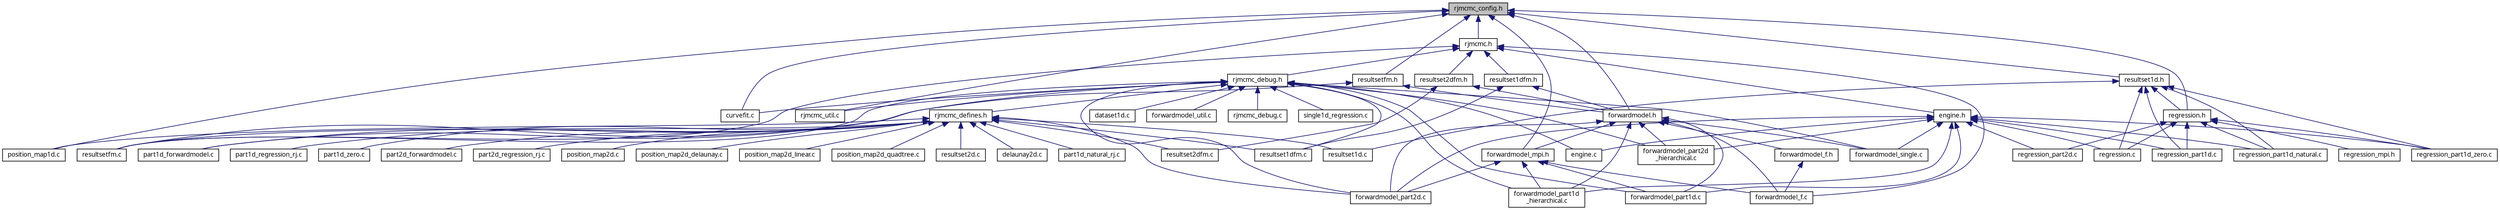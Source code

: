 digraph "rjmcmc_config.h"
{
  edge [fontname="FreeSans.ttf",fontsize="10",labelfontname="FreeSans.ttf",labelfontsize="10"];
  node [fontname="FreeSans.ttf",fontsize="10",shape=record];
  Node1 [label="rjmcmc_config.h",height=0.2,width=0.4,color="black", fillcolor="grey75", style="filled", fontcolor="black"];
  Node1 -> Node2 [dir="back",color="midnightblue",fontsize="10",style="solid",fontname="FreeSans.ttf"];
  Node2 [label="curvefit.c",height=0.2,width=0.4,color="black", fillcolor="white", style="filled",URL="$curvefit_8c.html"];
  Node1 -> Node3 [dir="back",color="midnightblue",fontsize="10",style="solid",fontname="FreeSans.ttf"];
  Node3 [label="position_map1d.c",height=0.2,width=0.4,color="black", fillcolor="white", style="filled",URL="$position__map1d_8c.html"];
  Node1 -> Node4 [dir="back",color="midnightblue",fontsize="10",style="solid",fontname="FreeSans.ttf"];
  Node4 [label="rjmcmc_util.c",height=0.2,width=0.4,color="black", fillcolor="white", style="filled",URL="$rjmcmc__util_8c.html"];
  Node1 -> Node5 [dir="back",color="midnightblue",fontsize="10",style="solid",fontname="FreeSans.ttf"];
  Node5 [label="forwardmodel.h",height=0.2,width=0.4,color="black", fillcolor="white", style="filled",URL="$forwardmodel_8h.html",tooltip="Simple Forward Model Routines. "];
  Node5 -> Node6 [dir="back",color="midnightblue",fontsize="10",style="solid",fontname="FreeSans.ttf"];
  Node6 [label="forwardmodel_f.c",height=0.2,width=0.4,color="black", fillcolor="white", style="filled",URL="$forwardmodel__f_8c.html"];
  Node5 -> Node7 [dir="back",color="midnightblue",fontsize="10",style="solid",fontname="FreeSans.ttf"];
  Node7 [label="forwardmodel_part1d.c",height=0.2,width=0.4,color="black", fillcolor="white", style="filled",URL="$forwardmodel__part1d_8c.html"];
  Node5 -> Node8 [dir="back",color="midnightblue",fontsize="10",style="solid",fontname="FreeSans.ttf"];
  Node8 [label="forwardmodel_part1d\l_hierarchical.c",height=0.2,width=0.4,color="black", fillcolor="white", style="filled",URL="$forwardmodel__part1d__hierarchical_8c.html"];
  Node5 -> Node9 [dir="back",color="midnightblue",fontsize="10",style="solid",fontname="FreeSans.ttf"];
  Node9 [label="forwardmodel_part2d.c",height=0.2,width=0.4,color="black", fillcolor="white", style="filled",URL="$forwardmodel__part2d_8c.html"];
  Node5 -> Node10 [dir="back",color="midnightblue",fontsize="10",style="solid",fontname="FreeSans.ttf"];
  Node10 [label="forwardmodel_part2d\l_hierarchical.c",height=0.2,width=0.4,color="black", fillcolor="white", style="filled",URL="$forwardmodel__part2d__hierarchical_8c.html"];
  Node5 -> Node11 [dir="back",color="midnightblue",fontsize="10",style="solid",fontname="FreeSans.ttf"];
  Node11 [label="forwardmodel_single.c",height=0.2,width=0.4,color="black", fillcolor="white", style="filled",URL="$forwardmodel__single_8c.html"];
  Node5 -> Node12 [dir="back",color="midnightblue",fontsize="10",style="solid",fontname="FreeSans.ttf"];
  Node12 [label="forwardmodel_f.h",height=0.2,width=0.4,color="black", fillcolor="white", style="filled",URL="$forwardmodel__f_8h.html"];
  Node12 -> Node6 [dir="back",color="midnightblue",fontsize="10",style="solid",fontname="FreeSans.ttf"];
  Node5 -> Node13 [dir="back",color="midnightblue",fontsize="10",style="solid",fontname="FreeSans.ttf"];
  Node13 [label="forwardmodel_mpi.h",height=0.2,width=0.4,color="black", fillcolor="white", style="filled",URL="$forwardmodel__mpi_8h.html"];
  Node13 -> Node6 [dir="back",color="midnightblue",fontsize="10",style="solid",fontname="FreeSans.ttf"];
  Node13 -> Node7 [dir="back",color="midnightblue",fontsize="10",style="solid",fontname="FreeSans.ttf"];
  Node13 -> Node8 [dir="back",color="midnightblue",fontsize="10",style="solid",fontname="FreeSans.ttf"];
  Node13 -> Node9 [dir="back",color="midnightblue",fontsize="10",style="solid",fontname="FreeSans.ttf"];
  Node1 -> Node13 [dir="back",color="midnightblue",fontsize="10",style="solid",fontname="FreeSans.ttf"];
  Node1 -> Node14 [dir="back",color="midnightblue",fontsize="10",style="solid",fontname="FreeSans.ttf"];
  Node14 [label="regression.h",height=0.2,width=0.4,color="black", fillcolor="white", style="filled",URL="$regression_8h.html",tooltip="Single, 1D Partitioned and 2D Partitioned Regression. "];
  Node14 -> Node15 [dir="back",color="midnightblue",fontsize="10",style="solid",fontname="FreeSans.ttf"];
  Node15 [label="regression.c",height=0.2,width=0.4,color="black", fillcolor="white", style="filled",URL="$regression_8c.html"];
  Node14 -> Node16 [dir="back",color="midnightblue",fontsize="10",style="solid",fontname="FreeSans.ttf"];
  Node16 [label="regression_part1d.c",height=0.2,width=0.4,color="black", fillcolor="white", style="filled",URL="$regression__part1d_8c.html"];
  Node14 -> Node17 [dir="back",color="midnightblue",fontsize="10",style="solid",fontname="FreeSans.ttf"];
  Node17 [label="regression_part1d_natural.c",height=0.2,width=0.4,color="black", fillcolor="white", style="filled",URL="$regression__part1d__natural_8c.html"];
  Node14 -> Node18 [dir="back",color="midnightblue",fontsize="10",style="solid",fontname="FreeSans.ttf"];
  Node18 [label="regression_part1d_zero.c",height=0.2,width=0.4,color="black", fillcolor="white", style="filled",URL="$regression__part1d__zero_8c.html"];
  Node14 -> Node19 [dir="back",color="midnightblue",fontsize="10",style="solid",fontname="FreeSans.ttf"];
  Node19 [label="regression_part2d.c",height=0.2,width=0.4,color="black", fillcolor="white", style="filled",URL="$regression__part2d_8c.html"];
  Node14 -> Node20 [dir="back",color="midnightblue",fontsize="10",style="solid",fontname="FreeSans.ttf"];
  Node20 [label="regression_mpi.h",height=0.2,width=0.4,color="black", fillcolor="white", style="filled",URL="$regression__mpi_8h.html"];
  Node1 -> Node21 [dir="back",color="midnightblue",fontsize="10",style="solid",fontname="FreeSans.ttf"];
  Node21 [label="resultset1d.h",height=0.2,width=0.4,color="black", fillcolor="white", style="filled",URL="$resultset1d_8h.html"];
  Node21 -> Node15 [dir="back",color="midnightblue",fontsize="10",style="solid",fontname="FreeSans.ttf"];
  Node21 -> Node16 [dir="back",color="midnightblue",fontsize="10",style="solid",fontname="FreeSans.ttf"];
  Node21 -> Node17 [dir="back",color="midnightblue",fontsize="10",style="solid",fontname="FreeSans.ttf"];
  Node21 -> Node18 [dir="back",color="midnightblue",fontsize="10",style="solid",fontname="FreeSans.ttf"];
  Node21 -> Node22 [dir="back",color="midnightblue",fontsize="10",style="solid",fontname="FreeSans.ttf"];
  Node22 [label="resultset1d.c",height=0.2,width=0.4,color="black", fillcolor="white", style="filled",URL="$resultset1d_8c.html"];
  Node21 -> Node14 [dir="back",color="midnightblue",fontsize="10",style="solid",fontname="FreeSans.ttf"];
  Node1 -> Node23 [dir="back",color="midnightblue",fontsize="10",style="solid",fontname="FreeSans.ttf"];
  Node23 [label="resultsetfm.h",height=0.2,width=0.4,color="black", fillcolor="white", style="filled",URL="$resultsetfm_8h.html"];
  Node23 -> Node24 [dir="back",color="midnightblue",fontsize="10",style="solid",fontname="FreeSans.ttf"];
  Node24 [label="resultsetfm.c",height=0.2,width=0.4,color="black", fillcolor="white", style="filled",URL="$resultsetfm_8c.html"];
  Node23 -> Node5 [dir="back",color="midnightblue",fontsize="10",style="solid",fontname="FreeSans.ttf"];
  Node1 -> Node25 [dir="back",color="midnightblue",fontsize="10",style="solid",fontname="FreeSans.ttf"];
  Node25 [label="rjmcmc.h",height=0.2,width=0.4,color="black", fillcolor="white", style="filled",URL="$rjmcmc_8h.html"];
  Node25 -> Node6 [dir="back",color="midnightblue",fontsize="10",style="solid",fontname="FreeSans.ttf"];
  Node25 -> Node24 [dir="back",color="midnightblue",fontsize="10",style="solid",fontname="FreeSans.ttf"];
  Node25 -> Node26 [dir="back",color="midnightblue",fontsize="10",style="solid",fontname="FreeSans.ttf"];
  Node26 [label="engine.h",height=0.2,width=0.4,color="black", fillcolor="white", style="filled",URL="$engine_8h.html"];
  Node26 -> Node27 [dir="back",color="midnightblue",fontsize="10",style="solid",fontname="FreeSans.ttf"];
  Node27 [label="engine.c",height=0.2,width=0.4,color="black", fillcolor="white", style="filled",URL="$engine_8c.html"];
  Node26 -> Node7 [dir="back",color="midnightblue",fontsize="10",style="solid",fontname="FreeSans.ttf"];
  Node26 -> Node8 [dir="back",color="midnightblue",fontsize="10",style="solid",fontname="FreeSans.ttf"];
  Node26 -> Node9 [dir="back",color="midnightblue",fontsize="10",style="solid",fontname="FreeSans.ttf"];
  Node26 -> Node10 [dir="back",color="midnightblue",fontsize="10",style="solid",fontname="FreeSans.ttf"];
  Node26 -> Node11 [dir="back",color="midnightblue",fontsize="10",style="solid",fontname="FreeSans.ttf"];
  Node26 -> Node15 [dir="back",color="midnightblue",fontsize="10",style="solid",fontname="FreeSans.ttf"];
  Node26 -> Node16 [dir="back",color="midnightblue",fontsize="10",style="solid",fontname="FreeSans.ttf"];
  Node26 -> Node17 [dir="back",color="midnightblue",fontsize="10",style="solid",fontname="FreeSans.ttf"];
  Node26 -> Node18 [dir="back",color="midnightblue",fontsize="10",style="solid",fontname="FreeSans.ttf"];
  Node26 -> Node19 [dir="back",color="midnightblue",fontsize="10",style="solid",fontname="FreeSans.ttf"];
  Node25 -> Node28 [dir="back",color="midnightblue",fontsize="10",style="solid",fontname="FreeSans.ttf"];
  Node28 [label="resultset1dfm.h",height=0.2,width=0.4,color="black", fillcolor="white", style="filled",URL="$resultset1dfm_8h.html"];
  Node28 -> Node29 [dir="back",color="midnightblue",fontsize="10",style="solid",fontname="FreeSans.ttf"];
  Node29 [label="resultset1dfm.c",height=0.2,width=0.4,color="black", fillcolor="white", style="filled",URL="$resultset1dfm_8c.html"];
  Node28 -> Node5 [dir="back",color="midnightblue",fontsize="10",style="solid",fontname="FreeSans.ttf"];
  Node25 -> Node30 [dir="back",color="midnightblue",fontsize="10",style="solid",fontname="FreeSans.ttf"];
  Node30 [label="resultset2dfm.h",height=0.2,width=0.4,color="black", fillcolor="white", style="filled",URL="$resultset2dfm_8h.html"];
  Node30 -> Node31 [dir="back",color="midnightblue",fontsize="10",style="solid",fontname="FreeSans.ttf"];
  Node31 [label="resultset2dfm.c",height=0.2,width=0.4,color="black", fillcolor="white", style="filled",URL="$resultset2dfm_8c.html"];
  Node30 -> Node5 [dir="back",color="midnightblue",fontsize="10",style="solid",fontname="FreeSans.ttf"];
  Node25 -> Node32 [dir="back",color="midnightblue",fontsize="10",style="solid",fontname="FreeSans.ttf"];
  Node32 [label="rjmcmc_debug.h",height=0.2,width=0.4,color="black", fillcolor="white", style="filled",URL="$rjmcmc__debug_8h.html"];
  Node32 -> Node2 [dir="back",color="midnightblue",fontsize="10",style="solid",fontname="FreeSans.ttf"];
  Node32 -> Node33 [dir="back",color="midnightblue",fontsize="10",style="solid",fontname="FreeSans.ttf"];
  Node33 [label="dataset1d.c",height=0.2,width=0.4,color="black", fillcolor="white", style="filled",URL="$dataset1d_8c.html"];
  Node32 -> Node27 [dir="back",color="midnightblue",fontsize="10",style="solid",fontname="FreeSans.ttf"];
  Node32 -> Node7 [dir="back",color="midnightblue",fontsize="10",style="solid",fontname="FreeSans.ttf"];
  Node32 -> Node8 [dir="back",color="midnightblue",fontsize="10",style="solid",fontname="FreeSans.ttf"];
  Node32 -> Node9 [dir="back",color="midnightblue",fontsize="10",style="solid",fontname="FreeSans.ttf"];
  Node32 -> Node10 [dir="back",color="midnightblue",fontsize="10",style="solid",fontname="FreeSans.ttf"];
  Node32 -> Node11 [dir="back",color="midnightblue",fontsize="10",style="solid",fontname="FreeSans.ttf"];
  Node32 -> Node34 [dir="back",color="midnightblue",fontsize="10",style="solid",fontname="FreeSans.ttf"];
  Node34 [label="forwardmodel_util.c",height=0.2,width=0.4,color="black", fillcolor="white", style="filled",URL="$forwardmodel__util_8c.html"];
  Node32 -> Node35 [dir="back",color="midnightblue",fontsize="10",style="solid",fontname="FreeSans.ttf"];
  Node35 [label="part1d_forwardmodel.c",height=0.2,width=0.4,color="black", fillcolor="white", style="filled",URL="$part1d__forwardmodel_8c.html"];
  Node32 -> Node29 [dir="back",color="midnightblue",fontsize="10",style="solid",fontname="FreeSans.ttf"];
  Node32 -> Node24 [dir="back",color="midnightblue",fontsize="10",style="solid",fontname="FreeSans.ttf"];
  Node32 -> Node36 [dir="back",color="midnightblue",fontsize="10",style="solid",fontname="FreeSans.ttf"];
  Node36 [label="rjmcmc_debug.c",height=0.2,width=0.4,color="black", fillcolor="white", style="filled",URL="$rjmcmc__debug_8c.html"];
  Node32 -> Node4 [dir="back",color="midnightblue",fontsize="10",style="solid",fontname="FreeSans.ttf"];
  Node32 -> Node37 [dir="back",color="midnightblue",fontsize="10",style="solid",fontname="FreeSans.ttf"];
  Node37 [label="single1d_regression.c",height=0.2,width=0.4,color="black", fillcolor="white", style="filled",URL="$single1d__regression_8c.html"];
  Node32 -> Node38 [dir="back",color="midnightblue",fontsize="10",style="solid",fontname="FreeSans.ttf"];
  Node38 [label="rjmcmc_defines.h",height=0.2,width=0.4,color="black", fillcolor="white", style="filled",URL="$rjmcmc__defines_8h.html"];
  Node38 -> Node39 [dir="back",color="midnightblue",fontsize="10",style="solid",fontname="FreeSans.ttf"];
  Node39 [label="delaunay2d.c",height=0.2,width=0.4,color="black", fillcolor="white", style="filled",URL="$delaunay2d_8c.html"];
  Node38 -> Node9 [dir="back",color="midnightblue",fontsize="10",style="solid",fontname="FreeSans.ttf"];
  Node38 -> Node35 [dir="back",color="midnightblue",fontsize="10",style="solid",fontname="FreeSans.ttf"];
  Node38 -> Node40 [dir="back",color="midnightblue",fontsize="10",style="solid",fontname="FreeSans.ttf"];
  Node40 [label="part1d_natural_rj.c",height=0.2,width=0.4,color="black", fillcolor="white", style="filled",URL="$part1d__natural__rj_8c.html"];
  Node38 -> Node41 [dir="back",color="midnightblue",fontsize="10",style="solid",fontname="FreeSans.ttf"];
  Node41 [label="part1d_regression_rj.c",height=0.2,width=0.4,color="black", fillcolor="white", style="filled",URL="$part1d__regression__rj_8c.html"];
  Node38 -> Node42 [dir="back",color="midnightblue",fontsize="10",style="solid",fontname="FreeSans.ttf"];
  Node42 [label="part1d_zero.c",height=0.2,width=0.4,color="black", fillcolor="white", style="filled",URL="$part1d__zero_8c.html"];
  Node38 -> Node43 [dir="back",color="midnightblue",fontsize="10",style="solid",fontname="FreeSans.ttf"];
  Node43 [label="part2d_forwardmodel.c",height=0.2,width=0.4,color="black", fillcolor="white", style="filled",URL="$part2d__forwardmodel_8c.html"];
  Node38 -> Node44 [dir="back",color="midnightblue",fontsize="10",style="solid",fontname="FreeSans.ttf"];
  Node44 [label="part2d_regression_rj.c",height=0.2,width=0.4,color="black", fillcolor="white", style="filled",URL="$part2d__regression__rj_8c.html"];
  Node38 -> Node3 [dir="back",color="midnightblue",fontsize="10",style="solid",fontname="FreeSans.ttf"];
  Node38 -> Node45 [dir="back",color="midnightblue",fontsize="10",style="solid",fontname="FreeSans.ttf"];
  Node45 [label="position_map2d.c",height=0.2,width=0.4,color="black", fillcolor="white", style="filled",URL="$position__map2d_8c.html"];
  Node38 -> Node46 [dir="back",color="midnightblue",fontsize="10",style="solid",fontname="FreeSans.ttf"];
  Node46 [label="position_map2d_delaunay.c",height=0.2,width=0.4,color="black", fillcolor="white", style="filled",URL="$position__map2d__delaunay_8c.html"];
  Node38 -> Node47 [dir="back",color="midnightblue",fontsize="10",style="solid",fontname="FreeSans.ttf"];
  Node47 [label="position_map2d_linear.c",height=0.2,width=0.4,color="black", fillcolor="white", style="filled",URL="$position__map2d__linear_8c.html"];
  Node38 -> Node48 [dir="back",color="midnightblue",fontsize="10",style="solid",fontname="FreeSans.ttf"];
  Node48 [label="position_map2d_quadtree.c",height=0.2,width=0.4,color="black", fillcolor="white", style="filled",URL="$position__map2d__quadtree_8c.html"];
  Node38 -> Node22 [dir="back",color="midnightblue",fontsize="10",style="solid",fontname="FreeSans.ttf"];
  Node38 -> Node29 [dir="back",color="midnightblue",fontsize="10",style="solid",fontname="FreeSans.ttf"];
  Node38 -> Node49 [dir="back",color="midnightblue",fontsize="10",style="solid",fontname="FreeSans.ttf"];
  Node49 [label="resultset2d.c",height=0.2,width=0.4,color="black", fillcolor="white", style="filled",URL="$resultset2d_8c.html"];
  Node38 -> Node31 [dir="back",color="midnightblue",fontsize="10",style="solid",fontname="FreeSans.ttf"];
  Node38 -> Node24 [dir="back",color="midnightblue",fontsize="10",style="solid",fontname="FreeSans.ttf"];
}
